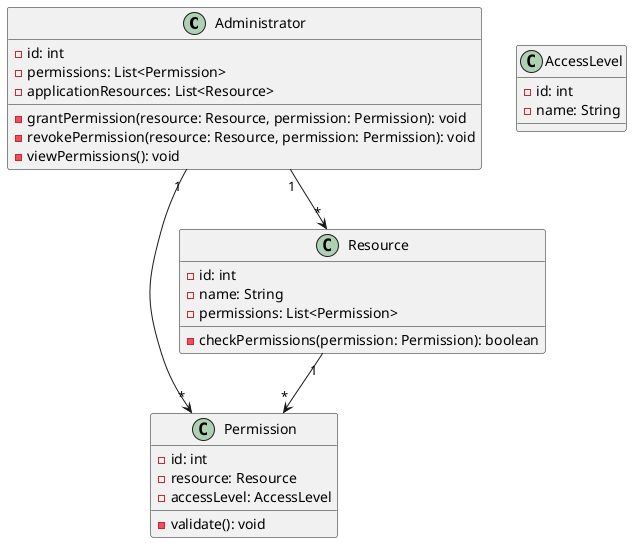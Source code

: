 @startuml

    class Administrator {
        - id: int
        - permissions: List<Permission>
        - applicationResources: List<Resource>
        - grantPermission(resource: Resource, permission: Permission): void
        - revokePermission(resource: Resource, permission: Permission): void
        - viewPermissions(): void
    }

    class Permission {
        - id: int
        - resource: Resource
        - accessLevel: AccessLevel
        - validate(): void
    }

    class Resource {
        - id: int
        - name: String
        - permissions: List<Permission>
        - checkPermissions(permission: Permission): boolean
    }

    class AccessLevel {
        - id: int
        - name: String
    }

    Administrator "1" --> "*" Resource
    Administrator "1" --> "*" Permission
    Resource "1" --> "*" Permission
    @enduml